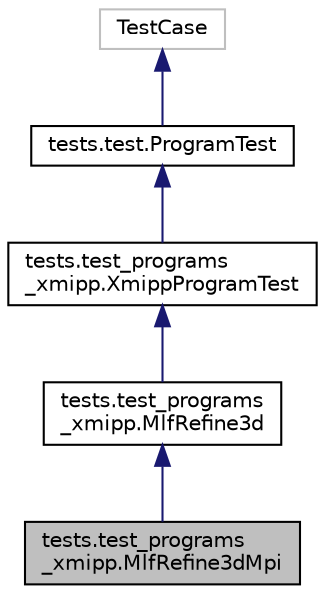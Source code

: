 digraph "tests.test_programs_xmipp.MlfRefine3dMpi"
{
  edge [fontname="Helvetica",fontsize="10",labelfontname="Helvetica",labelfontsize="10"];
  node [fontname="Helvetica",fontsize="10",shape=record];
  Node5 [label="tests.test_programs\l_xmipp.MlfRefine3dMpi",height=0.2,width=0.4,color="black", fillcolor="grey75", style="filled", fontcolor="black"];
  Node6 -> Node5 [dir="back",color="midnightblue",fontsize="10",style="solid",fontname="Helvetica"];
  Node6 [label="tests.test_programs\l_xmipp.MlfRefine3d",height=0.2,width=0.4,color="black", fillcolor="white", style="filled",URL="$classtests_1_1test__programs__xmipp_1_1MlfRefine3d.html"];
  Node7 -> Node6 [dir="back",color="midnightblue",fontsize="10",style="solid",fontname="Helvetica"];
  Node7 [label="tests.test_programs\l_xmipp.XmippProgramTest",height=0.2,width=0.4,color="black", fillcolor="white", style="filled",URL="$classtests_1_1test__programs__xmipp_1_1XmippProgramTest.html"];
  Node8 -> Node7 [dir="back",color="midnightblue",fontsize="10",style="solid",fontname="Helvetica"];
  Node8 [label="tests.test.ProgramTest",height=0.2,width=0.4,color="black", fillcolor="white", style="filled",URL="$classtests_1_1test_1_1ProgramTest.html"];
  Node9 -> Node8 [dir="back",color="midnightblue",fontsize="10",style="solid",fontname="Helvetica"];
  Node9 [label="TestCase",height=0.2,width=0.4,color="grey75", fillcolor="white", style="filled"];
}
